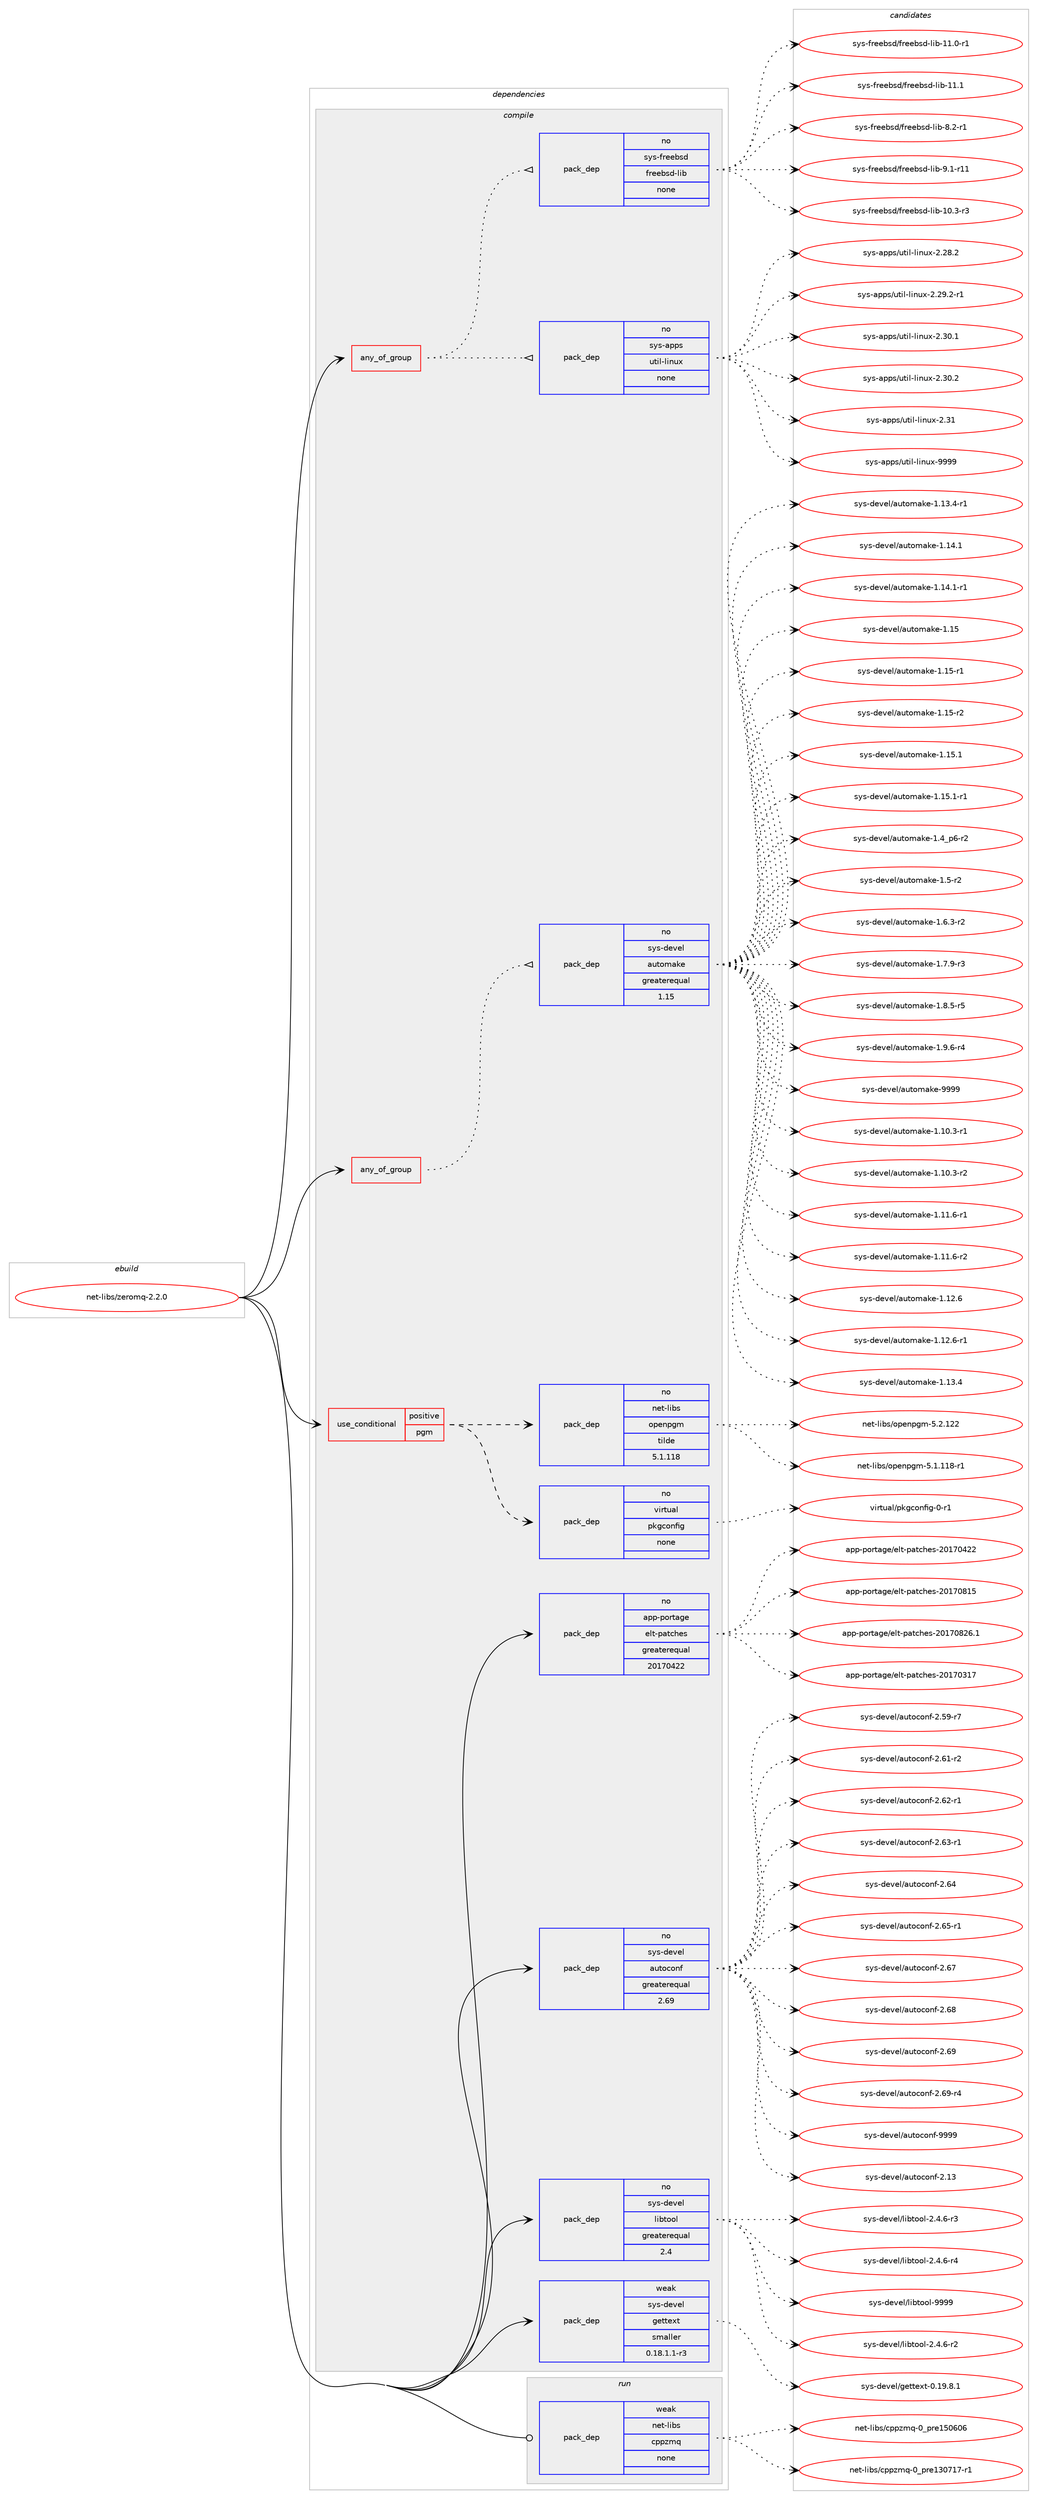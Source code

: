 digraph prolog {

# *************
# Graph options
# *************

newrank=true;
concentrate=true;
compound=true;
graph [rankdir=LR,fontname=Helvetica,fontsize=10,ranksep=1.5];#, ranksep=2.5, nodesep=0.2];
edge  [arrowhead=vee];
node  [fontname=Helvetica,fontsize=10];

# **********
# The ebuild
# **********

subgraph cluster_leftcol {
color=gray;
rank=same;
label=<<i>ebuild</i>>;
id [label="net-libs/zeromq-2.2.0", color=red, width=4, href="../net-libs/zeromq-2.2.0.svg"];
}

# ****************
# The dependencies
# ****************

subgraph cluster_midcol {
color=gray;
label=<<i>dependencies</i>>;
subgraph cluster_compile {
fillcolor="#eeeeee";
style=filled;
label=<<i>compile</i>>;
subgraph any6870 {
dependency420134 [label=<<TABLE BORDER="0" CELLBORDER="1" CELLSPACING="0" CELLPADDING="4"><TR><TD CELLPADDING="10">any_of_group</TD></TR></TABLE>>, shape=none, color=red];subgraph pack309148 {
dependency420135 [label=<<TABLE BORDER="0" CELLBORDER="1" CELLSPACING="0" CELLPADDING="4" WIDTH="220"><TR><TD ROWSPAN="6" CELLPADDING="30">pack_dep</TD></TR><TR><TD WIDTH="110">no</TD></TR><TR><TD>sys-apps</TD></TR><TR><TD>util-linux</TD></TR><TR><TD>none</TD></TR><TR><TD></TD></TR></TABLE>>, shape=none, color=blue];
}
dependency420134:e -> dependency420135:w [weight=20,style="dotted",arrowhead="oinv"];
subgraph pack309149 {
dependency420136 [label=<<TABLE BORDER="0" CELLBORDER="1" CELLSPACING="0" CELLPADDING="4" WIDTH="220"><TR><TD ROWSPAN="6" CELLPADDING="30">pack_dep</TD></TR><TR><TD WIDTH="110">no</TD></TR><TR><TD>sys-freebsd</TD></TR><TR><TD>freebsd-lib</TD></TR><TR><TD>none</TD></TR><TR><TD></TD></TR></TABLE>>, shape=none, color=blue];
}
dependency420134:e -> dependency420136:w [weight=20,style="dotted",arrowhead="oinv"];
}
id:e -> dependency420134:w [weight=20,style="solid",arrowhead="vee"];
subgraph any6871 {
dependency420137 [label=<<TABLE BORDER="0" CELLBORDER="1" CELLSPACING="0" CELLPADDING="4"><TR><TD CELLPADDING="10">any_of_group</TD></TR></TABLE>>, shape=none, color=red];subgraph pack309150 {
dependency420138 [label=<<TABLE BORDER="0" CELLBORDER="1" CELLSPACING="0" CELLPADDING="4" WIDTH="220"><TR><TD ROWSPAN="6" CELLPADDING="30">pack_dep</TD></TR><TR><TD WIDTH="110">no</TD></TR><TR><TD>sys-devel</TD></TR><TR><TD>automake</TD></TR><TR><TD>greaterequal</TD></TR><TR><TD>1.15</TD></TR></TABLE>>, shape=none, color=blue];
}
dependency420137:e -> dependency420138:w [weight=20,style="dotted",arrowhead="oinv"];
}
id:e -> dependency420137:w [weight=20,style="solid",arrowhead="vee"];
subgraph cond103924 {
dependency420139 [label=<<TABLE BORDER="0" CELLBORDER="1" CELLSPACING="0" CELLPADDING="4"><TR><TD ROWSPAN="3" CELLPADDING="10">use_conditional</TD></TR><TR><TD>positive</TD></TR><TR><TD>pgm</TD></TR></TABLE>>, shape=none, color=red];
subgraph pack309151 {
dependency420140 [label=<<TABLE BORDER="0" CELLBORDER="1" CELLSPACING="0" CELLPADDING="4" WIDTH="220"><TR><TD ROWSPAN="6" CELLPADDING="30">pack_dep</TD></TR><TR><TD WIDTH="110">no</TD></TR><TR><TD>virtual</TD></TR><TR><TD>pkgconfig</TD></TR><TR><TD>none</TD></TR><TR><TD></TD></TR></TABLE>>, shape=none, color=blue];
}
dependency420139:e -> dependency420140:w [weight=20,style="dashed",arrowhead="vee"];
subgraph pack309152 {
dependency420141 [label=<<TABLE BORDER="0" CELLBORDER="1" CELLSPACING="0" CELLPADDING="4" WIDTH="220"><TR><TD ROWSPAN="6" CELLPADDING="30">pack_dep</TD></TR><TR><TD WIDTH="110">no</TD></TR><TR><TD>net-libs</TD></TR><TR><TD>openpgm</TD></TR><TR><TD>tilde</TD></TR><TR><TD>5.1.118</TD></TR></TABLE>>, shape=none, color=blue];
}
dependency420139:e -> dependency420141:w [weight=20,style="dashed",arrowhead="vee"];
}
id:e -> dependency420139:w [weight=20,style="solid",arrowhead="vee"];
subgraph pack309153 {
dependency420142 [label=<<TABLE BORDER="0" CELLBORDER="1" CELLSPACING="0" CELLPADDING="4" WIDTH="220"><TR><TD ROWSPAN="6" CELLPADDING="30">pack_dep</TD></TR><TR><TD WIDTH="110">no</TD></TR><TR><TD>app-portage</TD></TR><TR><TD>elt-patches</TD></TR><TR><TD>greaterequal</TD></TR><TR><TD>20170422</TD></TR></TABLE>>, shape=none, color=blue];
}
id:e -> dependency420142:w [weight=20,style="solid",arrowhead="vee"];
subgraph pack309154 {
dependency420143 [label=<<TABLE BORDER="0" CELLBORDER="1" CELLSPACING="0" CELLPADDING="4" WIDTH="220"><TR><TD ROWSPAN="6" CELLPADDING="30">pack_dep</TD></TR><TR><TD WIDTH="110">no</TD></TR><TR><TD>sys-devel</TD></TR><TR><TD>autoconf</TD></TR><TR><TD>greaterequal</TD></TR><TR><TD>2.69</TD></TR></TABLE>>, shape=none, color=blue];
}
id:e -> dependency420143:w [weight=20,style="solid",arrowhead="vee"];
subgraph pack309155 {
dependency420144 [label=<<TABLE BORDER="0" CELLBORDER="1" CELLSPACING="0" CELLPADDING="4" WIDTH="220"><TR><TD ROWSPAN="6" CELLPADDING="30">pack_dep</TD></TR><TR><TD WIDTH="110">no</TD></TR><TR><TD>sys-devel</TD></TR><TR><TD>libtool</TD></TR><TR><TD>greaterequal</TD></TR><TR><TD>2.4</TD></TR></TABLE>>, shape=none, color=blue];
}
id:e -> dependency420144:w [weight=20,style="solid",arrowhead="vee"];
subgraph pack309156 {
dependency420145 [label=<<TABLE BORDER="0" CELLBORDER="1" CELLSPACING="0" CELLPADDING="4" WIDTH="220"><TR><TD ROWSPAN="6" CELLPADDING="30">pack_dep</TD></TR><TR><TD WIDTH="110">weak</TD></TR><TR><TD>sys-devel</TD></TR><TR><TD>gettext</TD></TR><TR><TD>smaller</TD></TR><TR><TD>0.18.1.1-r3</TD></TR></TABLE>>, shape=none, color=blue];
}
id:e -> dependency420145:w [weight=20,style="solid",arrowhead="vee"];
}
subgraph cluster_compileandrun {
fillcolor="#eeeeee";
style=filled;
label=<<i>compile and run</i>>;
}
subgraph cluster_run {
fillcolor="#eeeeee";
style=filled;
label=<<i>run</i>>;
subgraph pack309157 {
dependency420146 [label=<<TABLE BORDER="0" CELLBORDER="1" CELLSPACING="0" CELLPADDING="4" WIDTH="220"><TR><TD ROWSPAN="6" CELLPADDING="30">pack_dep</TD></TR><TR><TD WIDTH="110">weak</TD></TR><TR><TD>net-libs</TD></TR><TR><TD>cppzmq</TD></TR><TR><TD>none</TD></TR><TR><TD></TD></TR></TABLE>>, shape=none, color=blue];
}
id:e -> dependency420146:w [weight=20,style="solid",arrowhead="odot"];
}
}

# **************
# The candidates
# **************

subgraph cluster_choices {
rank=same;
color=gray;
label=<<i>candidates</i>>;

subgraph choice309148 {
color=black;
nodesep=1;
choice1151211154597112112115471171161051084510810511011712045504650564650 [label="sys-apps/util-linux-2.28.2", color=red, width=4,href="../sys-apps/util-linux-2.28.2.svg"];
choice11512111545971121121154711711610510845108105110117120455046505746504511449 [label="sys-apps/util-linux-2.29.2-r1", color=red, width=4,href="../sys-apps/util-linux-2.29.2-r1.svg"];
choice1151211154597112112115471171161051084510810511011712045504651484649 [label="sys-apps/util-linux-2.30.1", color=red, width=4,href="../sys-apps/util-linux-2.30.1.svg"];
choice1151211154597112112115471171161051084510810511011712045504651484650 [label="sys-apps/util-linux-2.30.2", color=red, width=4,href="../sys-apps/util-linux-2.30.2.svg"];
choice115121115459711211211547117116105108451081051101171204550465149 [label="sys-apps/util-linux-2.31", color=red, width=4,href="../sys-apps/util-linux-2.31.svg"];
choice115121115459711211211547117116105108451081051101171204557575757 [label="sys-apps/util-linux-9999", color=red, width=4,href="../sys-apps/util-linux-9999.svg"];
dependency420135:e -> choice1151211154597112112115471171161051084510810511011712045504650564650:w [style=dotted,weight="100"];
dependency420135:e -> choice11512111545971121121154711711610510845108105110117120455046505746504511449:w [style=dotted,weight="100"];
dependency420135:e -> choice1151211154597112112115471171161051084510810511011712045504651484649:w [style=dotted,weight="100"];
dependency420135:e -> choice1151211154597112112115471171161051084510810511011712045504651484650:w [style=dotted,weight="100"];
dependency420135:e -> choice115121115459711211211547117116105108451081051101171204550465149:w [style=dotted,weight="100"];
dependency420135:e -> choice115121115459711211211547117116105108451081051101171204557575757:w [style=dotted,weight="100"];
}
subgraph choice309149 {
color=black;
nodesep=1;
choice11512111545102114101101981151004710211410110198115100451081059845494846514511451 [label="sys-freebsd/freebsd-lib-10.3-r3", color=red, width=4,href="../sys-freebsd/freebsd-lib-10.3-r3.svg"];
choice11512111545102114101101981151004710211410110198115100451081059845494946484511449 [label="sys-freebsd/freebsd-lib-11.0-r1", color=red, width=4,href="../sys-freebsd/freebsd-lib-11.0-r1.svg"];
choice1151211154510211410110198115100471021141011019811510045108105984549494649 [label="sys-freebsd/freebsd-lib-11.1", color=red, width=4,href="../sys-freebsd/freebsd-lib-11.1.svg"];
choice115121115451021141011019811510047102114101101981151004510810598455646504511449 [label="sys-freebsd/freebsd-lib-8.2-r1", color=red, width=4,href="../sys-freebsd/freebsd-lib-8.2-r1.svg"];
choice11512111545102114101101981151004710211410110198115100451081059845574649451144949 [label="sys-freebsd/freebsd-lib-9.1-r11", color=red, width=4,href="../sys-freebsd/freebsd-lib-9.1-r11.svg"];
dependency420136:e -> choice11512111545102114101101981151004710211410110198115100451081059845494846514511451:w [style=dotted,weight="100"];
dependency420136:e -> choice11512111545102114101101981151004710211410110198115100451081059845494946484511449:w [style=dotted,weight="100"];
dependency420136:e -> choice1151211154510211410110198115100471021141011019811510045108105984549494649:w [style=dotted,weight="100"];
dependency420136:e -> choice115121115451021141011019811510047102114101101981151004510810598455646504511449:w [style=dotted,weight="100"];
dependency420136:e -> choice11512111545102114101101981151004710211410110198115100451081059845574649451144949:w [style=dotted,weight="100"];
}
subgraph choice309150 {
color=black;
nodesep=1;
choice11512111545100101118101108479711711611110997107101454946494846514511449 [label="sys-devel/automake-1.10.3-r1", color=red, width=4,href="../sys-devel/automake-1.10.3-r1.svg"];
choice11512111545100101118101108479711711611110997107101454946494846514511450 [label="sys-devel/automake-1.10.3-r2", color=red, width=4,href="../sys-devel/automake-1.10.3-r2.svg"];
choice11512111545100101118101108479711711611110997107101454946494946544511449 [label="sys-devel/automake-1.11.6-r1", color=red, width=4,href="../sys-devel/automake-1.11.6-r1.svg"];
choice11512111545100101118101108479711711611110997107101454946494946544511450 [label="sys-devel/automake-1.11.6-r2", color=red, width=4,href="../sys-devel/automake-1.11.6-r2.svg"];
choice1151211154510010111810110847971171161111099710710145494649504654 [label="sys-devel/automake-1.12.6", color=red, width=4,href="../sys-devel/automake-1.12.6.svg"];
choice11512111545100101118101108479711711611110997107101454946495046544511449 [label="sys-devel/automake-1.12.6-r1", color=red, width=4,href="../sys-devel/automake-1.12.6-r1.svg"];
choice1151211154510010111810110847971171161111099710710145494649514652 [label="sys-devel/automake-1.13.4", color=red, width=4,href="../sys-devel/automake-1.13.4.svg"];
choice11512111545100101118101108479711711611110997107101454946495146524511449 [label="sys-devel/automake-1.13.4-r1", color=red, width=4,href="../sys-devel/automake-1.13.4-r1.svg"];
choice1151211154510010111810110847971171161111099710710145494649524649 [label="sys-devel/automake-1.14.1", color=red, width=4,href="../sys-devel/automake-1.14.1.svg"];
choice11512111545100101118101108479711711611110997107101454946495246494511449 [label="sys-devel/automake-1.14.1-r1", color=red, width=4,href="../sys-devel/automake-1.14.1-r1.svg"];
choice115121115451001011181011084797117116111109971071014549464953 [label="sys-devel/automake-1.15", color=red, width=4,href="../sys-devel/automake-1.15.svg"];
choice1151211154510010111810110847971171161111099710710145494649534511449 [label="sys-devel/automake-1.15-r1", color=red, width=4,href="../sys-devel/automake-1.15-r1.svg"];
choice1151211154510010111810110847971171161111099710710145494649534511450 [label="sys-devel/automake-1.15-r2", color=red, width=4,href="../sys-devel/automake-1.15-r2.svg"];
choice1151211154510010111810110847971171161111099710710145494649534649 [label="sys-devel/automake-1.15.1", color=red, width=4,href="../sys-devel/automake-1.15.1.svg"];
choice11512111545100101118101108479711711611110997107101454946495346494511449 [label="sys-devel/automake-1.15.1-r1", color=red, width=4,href="../sys-devel/automake-1.15.1-r1.svg"];
choice115121115451001011181011084797117116111109971071014549465295112544511450 [label="sys-devel/automake-1.4_p6-r2", color=red, width=4,href="../sys-devel/automake-1.4_p6-r2.svg"];
choice11512111545100101118101108479711711611110997107101454946534511450 [label="sys-devel/automake-1.5-r2", color=red, width=4,href="../sys-devel/automake-1.5-r2.svg"];
choice115121115451001011181011084797117116111109971071014549465446514511450 [label="sys-devel/automake-1.6.3-r2", color=red, width=4,href="../sys-devel/automake-1.6.3-r2.svg"];
choice115121115451001011181011084797117116111109971071014549465546574511451 [label="sys-devel/automake-1.7.9-r3", color=red, width=4,href="../sys-devel/automake-1.7.9-r3.svg"];
choice115121115451001011181011084797117116111109971071014549465646534511453 [label="sys-devel/automake-1.8.5-r5", color=red, width=4,href="../sys-devel/automake-1.8.5-r5.svg"];
choice115121115451001011181011084797117116111109971071014549465746544511452 [label="sys-devel/automake-1.9.6-r4", color=red, width=4,href="../sys-devel/automake-1.9.6-r4.svg"];
choice115121115451001011181011084797117116111109971071014557575757 [label="sys-devel/automake-9999", color=red, width=4,href="../sys-devel/automake-9999.svg"];
dependency420138:e -> choice11512111545100101118101108479711711611110997107101454946494846514511449:w [style=dotted,weight="100"];
dependency420138:e -> choice11512111545100101118101108479711711611110997107101454946494846514511450:w [style=dotted,weight="100"];
dependency420138:e -> choice11512111545100101118101108479711711611110997107101454946494946544511449:w [style=dotted,weight="100"];
dependency420138:e -> choice11512111545100101118101108479711711611110997107101454946494946544511450:w [style=dotted,weight="100"];
dependency420138:e -> choice1151211154510010111810110847971171161111099710710145494649504654:w [style=dotted,weight="100"];
dependency420138:e -> choice11512111545100101118101108479711711611110997107101454946495046544511449:w [style=dotted,weight="100"];
dependency420138:e -> choice1151211154510010111810110847971171161111099710710145494649514652:w [style=dotted,weight="100"];
dependency420138:e -> choice11512111545100101118101108479711711611110997107101454946495146524511449:w [style=dotted,weight="100"];
dependency420138:e -> choice1151211154510010111810110847971171161111099710710145494649524649:w [style=dotted,weight="100"];
dependency420138:e -> choice11512111545100101118101108479711711611110997107101454946495246494511449:w [style=dotted,weight="100"];
dependency420138:e -> choice115121115451001011181011084797117116111109971071014549464953:w [style=dotted,weight="100"];
dependency420138:e -> choice1151211154510010111810110847971171161111099710710145494649534511449:w [style=dotted,weight="100"];
dependency420138:e -> choice1151211154510010111810110847971171161111099710710145494649534511450:w [style=dotted,weight="100"];
dependency420138:e -> choice1151211154510010111810110847971171161111099710710145494649534649:w [style=dotted,weight="100"];
dependency420138:e -> choice11512111545100101118101108479711711611110997107101454946495346494511449:w [style=dotted,weight="100"];
dependency420138:e -> choice115121115451001011181011084797117116111109971071014549465295112544511450:w [style=dotted,weight="100"];
dependency420138:e -> choice11512111545100101118101108479711711611110997107101454946534511450:w [style=dotted,weight="100"];
dependency420138:e -> choice115121115451001011181011084797117116111109971071014549465446514511450:w [style=dotted,weight="100"];
dependency420138:e -> choice115121115451001011181011084797117116111109971071014549465546574511451:w [style=dotted,weight="100"];
dependency420138:e -> choice115121115451001011181011084797117116111109971071014549465646534511453:w [style=dotted,weight="100"];
dependency420138:e -> choice115121115451001011181011084797117116111109971071014549465746544511452:w [style=dotted,weight="100"];
dependency420138:e -> choice115121115451001011181011084797117116111109971071014557575757:w [style=dotted,weight="100"];
}
subgraph choice309151 {
color=black;
nodesep=1;
choice11810511411611797108471121071039911111010210510345484511449 [label="virtual/pkgconfig-0-r1", color=red, width=4,href="../virtual/pkgconfig-0-r1.svg"];
dependency420140:e -> choice11810511411611797108471121071039911111010210510345484511449:w [style=dotted,weight="100"];
}
subgraph choice309152 {
color=black;
nodesep=1;
choice11010111645108105981154711111210111011210310945534649464949564511449 [label="net-libs/openpgm-5.1.118-r1", color=red, width=4,href="../net-libs/openpgm-5.1.118-r1.svg"];
choice1101011164510810598115471111121011101121031094553465046495050 [label="net-libs/openpgm-5.2.122", color=red, width=4,href="../net-libs/openpgm-5.2.122.svg"];
dependency420141:e -> choice11010111645108105981154711111210111011210310945534649464949564511449:w [style=dotted,weight="100"];
dependency420141:e -> choice1101011164510810598115471111121011101121031094553465046495050:w [style=dotted,weight="100"];
}
subgraph choice309153 {
color=black;
nodesep=1;
choice97112112451121111141169710310147101108116451129711699104101115455048495548514955 [label="app-portage/elt-patches-20170317", color=red, width=4,href="../app-portage/elt-patches-20170317.svg"];
choice97112112451121111141169710310147101108116451129711699104101115455048495548525050 [label="app-portage/elt-patches-20170422", color=red, width=4,href="../app-portage/elt-patches-20170422.svg"];
choice97112112451121111141169710310147101108116451129711699104101115455048495548564953 [label="app-portage/elt-patches-20170815", color=red, width=4,href="../app-portage/elt-patches-20170815.svg"];
choice971121124511211111411697103101471011081164511297116991041011154550484955485650544649 [label="app-portage/elt-patches-20170826.1", color=red, width=4,href="../app-portage/elt-patches-20170826.1.svg"];
dependency420142:e -> choice97112112451121111141169710310147101108116451129711699104101115455048495548514955:w [style=dotted,weight="100"];
dependency420142:e -> choice97112112451121111141169710310147101108116451129711699104101115455048495548525050:w [style=dotted,weight="100"];
dependency420142:e -> choice97112112451121111141169710310147101108116451129711699104101115455048495548564953:w [style=dotted,weight="100"];
dependency420142:e -> choice971121124511211111411697103101471011081164511297116991041011154550484955485650544649:w [style=dotted,weight="100"];
}
subgraph choice309154 {
color=black;
nodesep=1;
choice115121115451001011181011084797117116111991111101024550464951 [label="sys-devel/autoconf-2.13", color=red, width=4,href="../sys-devel/autoconf-2.13.svg"];
choice1151211154510010111810110847971171161119911111010245504653574511455 [label="sys-devel/autoconf-2.59-r7", color=red, width=4,href="../sys-devel/autoconf-2.59-r7.svg"];
choice1151211154510010111810110847971171161119911111010245504654494511450 [label="sys-devel/autoconf-2.61-r2", color=red, width=4,href="../sys-devel/autoconf-2.61-r2.svg"];
choice1151211154510010111810110847971171161119911111010245504654504511449 [label="sys-devel/autoconf-2.62-r1", color=red, width=4,href="../sys-devel/autoconf-2.62-r1.svg"];
choice1151211154510010111810110847971171161119911111010245504654514511449 [label="sys-devel/autoconf-2.63-r1", color=red, width=4,href="../sys-devel/autoconf-2.63-r1.svg"];
choice115121115451001011181011084797117116111991111101024550465452 [label="sys-devel/autoconf-2.64", color=red, width=4,href="../sys-devel/autoconf-2.64.svg"];
choice1151211154510010111810110847971171161119911111010245504654534511449 [label="sys-devel/autoconf-2.65-r1", color=red, width=4,href="../sys-devel/autoconf-2.65-r1.svg"];
choice115121115451001011181011084797117116111991111101024550465455 [label="sys-devel/autoconf-2.67", color=red, width=4,href="../sys-devel/autoconf-2.67.svg"];
choice115121115451001011181011084797117116111991111101024550465456 [label="sys-devel/autoconf-2.68", color=red, width=4,href="../sys-devel/autoconf-2.68.svg"];
choice115121115451001011181011084797117116111991111101024550465457 [label="sys-devel/autoconf-2.69", color=red, width=4,href="../sys-devel/autoconf-2.69.svg"];
choice1151211154510010111810110847971171161119911111010245504654574511452 [label="sys-devel/autoconf-2.69-r4", color=red, width=4,href="../sys-devel/autoconf-2.69-r4.svg"];
choice115121115451001011181011084797117116111991111101024557575757 [label="sys-devel/autoconf-9999", color=red, width=4,href="../sys-devel/autoconf-9999.svg"];
dependency420143:e -> choice115121115451001011181011084797117116111991111101024550464951:w [style=dotted,weight="100"];
dependency420143:e -> choice1151211154510010111810110847971171161119911111010245504653574511455:w [style=dotted,weight="100"];
dependency420143:e -> choice1151211154510010111810110847971171161119911111010245504654494511450:w [style=dotted,weight="100"];
dependency420143:e -> choice1151211154510010111810110847971171161119911111010245504654504511449:w [style=dotted,weight="100"];
dependency420143:e -> choice1151211154510010111810110847971171161119911111010245504654514511449:w [style=dotted,weight="100"];
dependency420143:e -> choice115121115451001011181011084797117116111991111101024550465452:w [style=dotted,weight="100"];
dependency420143:e -> choice1151211154510010111810110847971171161119911111010245504654534511449:w [style=dotted,weight="100"];
dependency420143:e -> choice115121115451001011181011084797117116111991111101024550465455:w [style=dotted,weight="100"];
dependency420143:e -> choice115121115451001011181011084797117116111991111101024550465456:w [style=dotted,weight="100"];
dependency420143:e -> choice115121115451001011181011084797117116111991111101024550465457:w [style=dotted,weight="100"];
dependency420143:e -> choice1151211154510010111810110847971171161119911111010245504654574511452:w [style=dotted,weight="100"];
dependency420143:e -> choice115121115451001011181011084797117116111991111101024557575757:w [style=dotted,weight="100"];
}
subgraph choice309155 {
color=black;
nodesep=1;
choice1151211154510010111810110847108105981161111111084550465246544511450 [label="sys-devel/libtool-2.4.6-r2", color=red, width=4,href="../sys-devel/libtool-2.4.6-r2.svg"];
choice1151211154510010111810110847108105981161111111084550465246544511451 [label="sys-devel/libtool-2.4.6-r3", color=red, width=4,href="../sys-devel/libtool-2.4.6-r3.svg"];
choice1151211154510010111810110847108105981161111111084550465246544511452 [label="sys-devel/libtool-2.4.6-r4", color=red, width=4,href="../sys-devel/libtool-2.4.6-r4.svg"];
choice1151211154510010111810110847108105981161111111084557575757 [label="sys-devel/libtool-9999", color=red, width=4,href="../sys-devel/libtool-9999.svg"];
dependency420144:e -> choice1151211154510010111810110847108105981161111111084550465246544511450:w [style=dotted,weight="100"];
dependency420144:e -> choice1151211154510010111810110847108105981161111111084550465246544511451:w [style=dotted,weight="100"];
dependency420144:e -> choice1151211154510010111810110847108105981161111111084550465246544511452:w [style=dotted,weight="100"];
dependency420144:e -> choice1151211154510010111810110847108105981161111111084557575757:w [style=dotted,weight="100"];
}
subgraph choice309156 {
color=black;
nodesep=1;
choice1151211154510010111810110847103101116116101120116454846495746564649 [label="sys-devel/gettext-0.19.8.1", color=red, width=4,href="../sys-devel/gettext-0.19.8.1.svg"];
dependency420145:e -> choice1151211154510010111810110847103101116116101120116454846495746564649:w [style=dotted,weight="100"];
}
subgraph choice309157 {
color=black;
nodesep=1;
choice110101116451081059811547991121121221091134548951121141014951485549554511449 [label="net-libs/cppzmq-0_pre130717-r1", color=red, width=4,href="../net-libs/cppzmq-0_pre130717-r1.svg"];
choice11010111645108105981154799112112122109113454895112114101495348544854 [label="net-libs/cppzmq-0_pre150606", color=red, width=4,href="../net-libs/cppzmq-0_pre150606.svg"];
dependency420146:e -> choice110101116451081059811547991121121221091134548951121141014951485549554511449:w [style=dotted,weight="100"];
dependency420146:e -> choice11010111645108105981154799112112122109113454895112114101495348544854:w [style=dotted,weight="100"];
}
}

}
